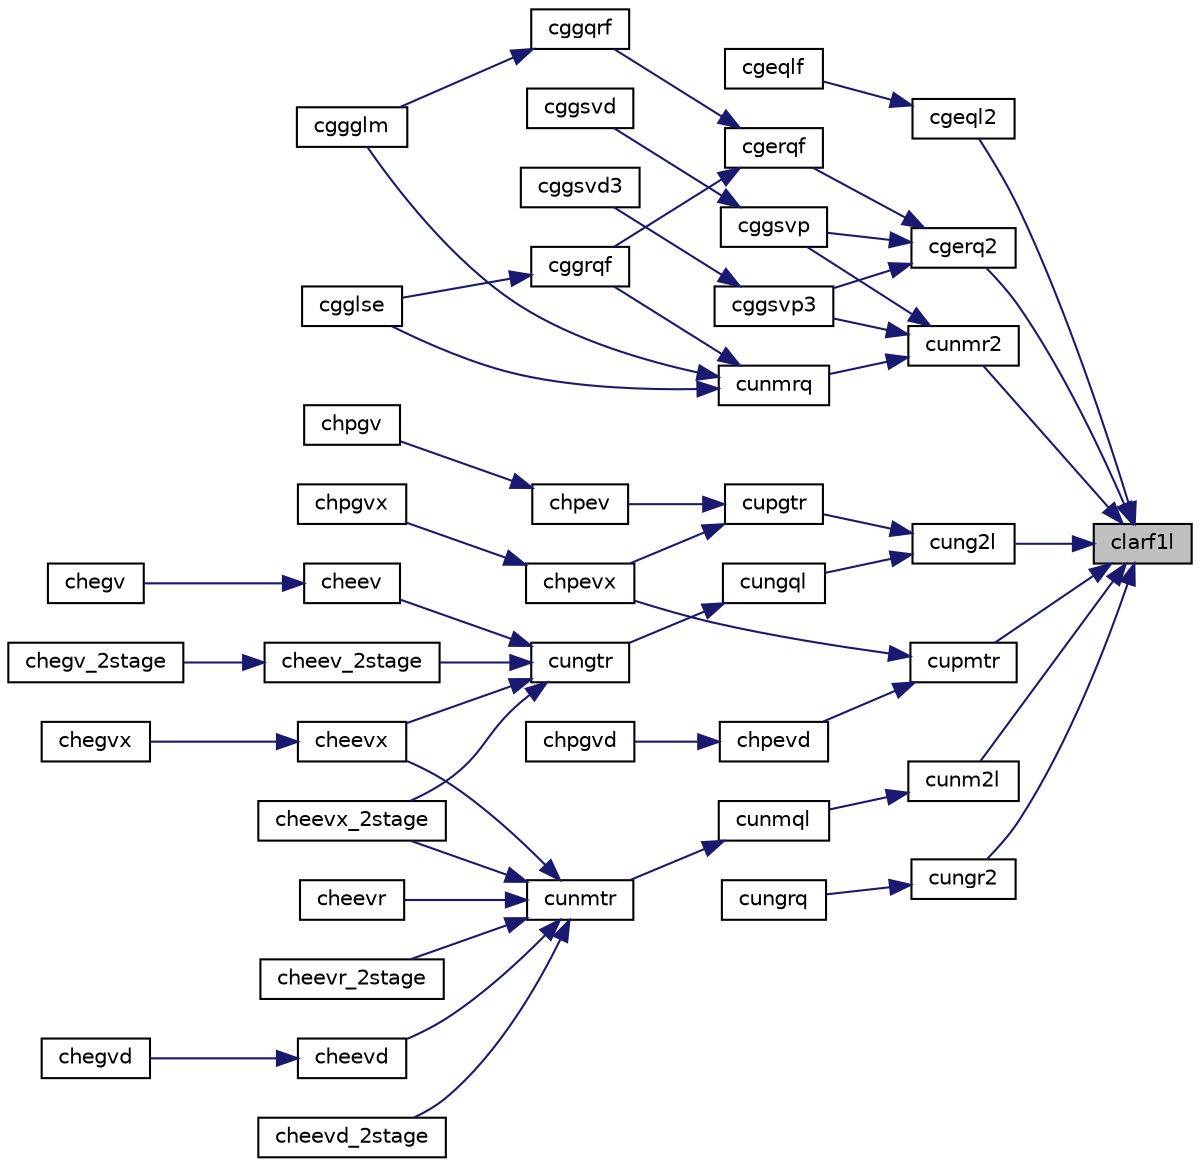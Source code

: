 digraph "clarf1l"
{
 // LATEX_PDF_SIZE
  edge [fontname="Helvetica",fontsize="10",labelfontname="Helvetica",labelfontsize="10"];
  node [fontname="Helvetica",fontsize="10",shape=record];
  rankdir="RL";
  Node1 [label="clarf1l",height=0.2,width=0.4,color="black", fillcolor="grey75", style="filled", fontcolor="black",tooltip="CLARF1L applies an elementary reflector to a general rectangular"];
  Node1 -> Node2 [dir="back",color="midnightblue",fontsize="10",style="solid",fontname="Helvetica"];
  Node2 [label="cgeql2",height=0.2,width=0.4,color="black", fillcolor="white", style="filled",URL="$cgeql2_8f.html#a836bdb9b249392a6b4d70ba1e688b247",tooltip="CGEQL2 computes the QL factorization of a general rectangular matrix using an unblocked algorithm."];
  Node2 -> Node3 [dir="back",color="midnightblue",fontsize="10",style="solid",fontname="Helvetica"];
  Node3 [label="cgeqlf",height=0.2,width=0.4,color="black", fillcolor="white", style="filled",URL="$cgeqlf_8f.html#a085bbc018c80dcb9db6bac7f1edb0d5e",tooltip="CGEQLF"];
  Node1 -> Node4 [dir="back",color="midnightblue",fontsize="10",style="solid",fontname="Helvetica"];
  Node4 [label="cgerq2",height=0.2,width=0.4,color="black", fillcolor="white", style="filled",URL="$cgerq2_8f.html#a6e2b93235b0ed01d7ddb3fa293e9c45d",tooltip="CGERQ2 computes the RQ factorization of a general rectangular matrix using an unblocked algorithm."];
  Node4 -> Node5 [dir="back",color="midnightblue",fontsize="10",style="solid",fontname="Helvetica"];
  Node5 [label="cgerqf",height=0.2,width=0.4,color="black", fillcolor="white", style="filled",URL="$cgerqf_8f.html#a41b858b70f94d64cf34df25b287f1af8",tooltip="CGERQF"];
  Node5 -> Node6 [dir="back",color="midnightblue",fontsize="10",style="solid",fontname="Helvetica"];
  Node6 [label="cggqrf",height=0.2,width=0.4,color="black", fillcolor="white", style="filled",URL="$cggqrf_8f.html#af9a75af9f0c4997661d3f8e1bc048cbd",tooltip="CGGQRF"];
  Node6 -> Node7 [dir="back",color="midnightblue",fontsize="10",style="solid",fontname="Helvetica"];
  Node7 [label="cggglm",height=0.2,width=0.4,color="black", fillcolor="white", style="filled",URL="$cggglm_8f.html#a4be128ffc05552459683f0aade5a7937",tooltip="CGGGLM"];
  Node5 -> Node8 [dir="back",color="midnightblue",fontsize="10",style="solid",fontname="Helvetica"];
  Node8 [label="cggrqf",height=0.2,width=0.4,color="black", fillcolor="white", style="filled",URL="$cggrqf_8f.html#a36a02371bb9db8ff1beb80be6d9c41d8",tooltip="CGGRQF"];
  Node8 -> Node9 [dir="back",color="midnightblue",fontsize="10",style="solid",fontname="Helvetica"];
  Node9 [label="cgglse",height=0.2,width=0.4,color="black", fillcolor="white", style="filled",URL="$cgglse_8f.html#a28e4e4fece23da5ddc449699822e5d77",tooltip="CGGLSE solves overdetermined or underdetermined systems for OTHER matrices"];
  Node4 -> Node10 [dir="back",color="midnightblue",fontsize="10",style="solid",fontname="Helvetica"];
  Node10 [label="cggsvp",height=0.2,width=0.4,color="black", fillcolor="white", style="filled",URL="$cggsvp_8f.html#a4b549630343b55f63bdffaef2c3e18e2",tooltip="CGGSVP"];
  Node10 -> Node11 [dir="back",color="midnightblue",fontsize="10",style="solid",fontname="Helvetica"];
  Node11 [label="cggsvd",height=0.2,width=0.4,color="black", fillcolor="white", style="filled",URL="$cggsvd_8f.html#af6236f1d63e3f1e50b8a848ffae74e7b",tooltip="CGGSVD computes the singular value decomposition (SVD) for OTHER matrices"];
  Node4 -> Node12 [dir="back",color="midnightblue",fontsize="10",style="solid",fontname="Helvetica"];
  Node12 [label="cggsvp3",height=0.2,width=0.4,color="black", fillcolor="white", style="filled",URL="$cggsvp3_8f.html#a92b4f0ed1816bbcba4d325fe96af9fe3",tooltip="CGGSVP3"];
  Node12 -> Node13 [dir="back",color="midnightblue",fontsize="10",style="solid",fontname="Helvetica"];
  Node13 [label="cggsvd3",height=0.2,width=0.4,color="black", fillcolor="white", style="filled",URL="$cggsvd3_8f.html#a4a0b3645486e909b7f3d2bebec2efe3c",tooltip="CGGSVD3 computes the singular value decomposition (SVD) for OTHER matrices"];
  Node1 -> Node14 [dir="back",color="midnightblue",fontsize="10",style="solid",fontname="Helvetica"];
  Node14 [label="cung2l",height=0.2,width=0.4,color="black", fillcolor="white", style="filled",URL="$cung2l_8f.html#a939564709dd9a19edc0ea46f7e6538e4",tooltip="CUNG2L generates all or part of the unitary matrix Q from a QL factorization determined by cgeqlf (un..."];
  Node14 -> Node15 [dir="back",color="midnightblue",fontsize="10",style="solid",fontname="Helvetica"];
  Node15 [label="cungql",height=0.2,width=0.4,color="black", fillcolor="white", style="filled",URL="$cungql_8f.html#a949d176083f4178d0fb2656e77f7588f",tooltip="CUNGQL"];
  Node15 -> Node16 [dir="back",color="midnightblue",fontsize="10",style="solid",fontname="Helvetica"];
  Node16 [label="cungtr",height=0.2,width=0.4,color="black", fillcolor="white", style="filled",URL="$cungtr_8f.html#ade809826468303ab92ca55d3d2b5ab02",tooltip="CUNGTR"];
  Node16 -> Node17 [dir="back",color="midnightblue",fontsize="10",style="solid",fontname="Helvetica"];
  Node17 [label="cheev",height=0.2,width=0.4,color="black", fillcolor="white", style="filled",URL="$cheev_8f.html#a003ee37091d65ee62fd72da1035f06e2",tooltip="CHEEV computes the eigenvalues and, optionally, the left and/or right eigenvectors for HE matrices"];
  Node17 -> Node18 [dir="back",color="midnightblue",fontsize="10",style="solid",fontname="Helvetica"];
  Node18 [label="chegv",height=0.2,width=0.4,color="black", fillcolor="white", style="filled",URL="$chegv_8f.html#ab2f86fb41df5ae239798c9c3081a2d49",tooltip="CHEGV"];
  Node16 -> Node19 [dir="back",color="midnightblue",fontsize="10",style="solid",fontname="Helvetica"];
  Node19 [label="cheev_2stage",height=0.2,width=0.4,color="black", fillcolor="white", style="filled",URL="$cheev__2stage_8f.html#af52d306acb40ea108aa4b06bb0fbae43",tooltip="CHEEV_2STAGE computes the eigenvalues and, optionally, the left and/or right eigenvectors for HE matr..."];
  Node19 -> Node20 [dir="back",color="midnightblue",fontsize="10",style="solid",fontname="Helvetica"];
  Node20 [label="chegv_2stage",height=0.2,width=0.4,color="black", fillcolor="white", style="filled",URL="$chegv__2stage_8f.html#a7027121a5599a07ebab2a56100f05f32",tooltip="CHEGV_2STAGE"];
  Node16 -> Node21 [dir="back",color="midnightblue",fontsize="10",style="solid",fontname="Helvetica"];
  Node21 [label="cheevx",height=0.2,width=0.4,color="black", fillcolor="white", style="filled",URL="$cheevx_8f.html#a9f7c713a0119e777afe726e54feb6ef7",tooltip="CHEEVX computes the eigenvalues and, optionally, the left and/or right eigenvectors for HE matrices"];
  Node21 -> Node22 [dir="back",color="midnightblue",fontsize="10",style="solid",fontname="Helvetica"];
  Node22 [label="chegvx",height=0.2,width=0.4,color="black", fillcolor="white", style="filled",URL="$chegvx_8f.html#ad5f5ddf0eee1402d59fc1017de0fc291",tooltip="CHEGVX"];
  Node16 -> Node23 [dir="back",color="midnightblue",fontsize="10",style="solid",fontname="Helvetica"];
  Node23 [label="cheevx_2stage",height=0.2,width=0.4,color="black", fillcolor="white", style="filled",URL="$cheevx__2stage_8f.html#a1279b26b80d88a050ab7b88b7f578b09",tooltip="CHEEVX_2STAGE computes the eigenvalues and, optionally, the left and/or right eigenvectors for HE mat..."];
  Node14 -> Node24 [dir="back",color="midnightblue",fontsize="10",style="solid",fontname="Helvetica"];
  Node24 [label="cupgtr",height=0.2,width=0.4,color="black", fillcolor="white", style="filled",URL="$cupgtr_8f.html#a0e5701e5a7d004e2872f5e49249b5571",tooltip="CUPGTR"];
  Node24 -> Node25 [dir="back",color="midnightblue",fontsize="10",style="solid",fontname="Helvetica"];
  Node25 [label="chpev",height=0.2,width=0.4,color="black", fillcolor="white", style="filled",URL="$chpev_8f.html#a2b95e0e93b0800ce9640b9f3751b5793",tooltip="CHPEV computes the eigenvalues and, optionally, the left and/or right eigenvectors for OTHER matrices"];
  Node25 -> Node26 [dir="back",color="midnightblue",fontsize="10",style="solid",fontname="Helvetica"];
  Node26 [label="chpgv",height=0.2,width=0.4,color="black", fillcolor="white", style="filled",URL="$chpgv_8f.html#ac61afdaa5fcdc3c260b9333416b012e6",tooltip="CHPGV"];
  Node24 -> Node27 [dir="back",color="midnightblue",fontsize="10",style="solid",fontname="Helvetica"];
  Node27 [label="chpevx",height=0.2,width=0.4,color="black", fillcolor="white", style="filled",URL="$chpevx_8f.html#ae8af67b404d7c0f3cfc568c56c4e239b",tooltip="CHPEVX computes the eigenvalues and, optionally, the left and/or right eigenvectors for OTHER matrice..."];
  Node27 -> Node28 [dir="back",color="midnightblue",fontsize="10",style="solid",fontname="Helvetica"];
  Node28 [label="chpgvx",height=0.2,width=0.4,color="black", fillcolor="white", style="filled",URL="$chpgvx_8f.html#a81a69366c832454d56786374b6ad1614",tooltip="CHPGVX"];
  Node1 -> Node29 [dir="back",color="midnightblue",fontsize="10",style="solid",fontname="Helvetica"];
  Node29 [label="cungr2",height=0.2,width=0.4,color="black", fillcolor="white", style="filled",URL="$cungr2_8f.html#a2728705ec9f3452eda5381167b8d142e",tooltip="CUNGR2 generates all or part of the unitary matrix Q from an RQ factorization determined by cgerqf (u..."];
  Node29 -> Node30 [dir="back",color="midnightblue",fontsize="10",style="solid",fontname="Helvetica"];
  Node30 [label="cungrq",height=0.2,width=0.4,color="black", fillcolor="white", style="filled",URL="$cungrq_8f.html#afd97d8010c2b1ef171ef796585c500a6",tooltip="CUNGRQ"];
  Node1 -> Node31 [dir="back",color="midnightblue",fontsize="10",style="solid",fontname="Helvetica"];
  Node31 [label="cunm2l",height=0.2,width=0.4,color="black", fillcolor="white", style="filled",URL="$cunm2l_8f.html#a27cb4c11e08ed1b92d6a4974c7c389ba",tooltip="CUNM2L multiplies a general matrix by the unitary matrix from a QL factorization determined by cgeqlf..."];
  Node31 -> Node32 [dir="back",color="midnightblue",fontsize="10",style="solid",fontname="Helvetica"];
  Node32 [label="cunmql",height=0.2,width=0.4,color="black", fillcolor="white", style="filled",URL="$cunmql_8f.html#a6ac6eb7e04954239f3cb913580c06737",tooltip="CUNMQL"];
  Node32 -> Node33 [dir="back",color="midnightblue",fontsize="10",style="solid",fontname="Helvetica"];
  Node33 [label="cunmtr",height=0.2,width=0.4,color="black", fillcolor="white", style="filled",URL="$cunmtr_8f.html#a36a5a04844fe7abfa31d9b748b842174",tooltip="CUNMTR"];
  Node33 -> Node34 [dir="back",color="midnightblue",fontsize="10",style="solid",fontname="Helvetica"];
  Node34 [label="cheevd",height=0.2,width=0.4,color="black", fillcolor="white", style="filled",URL="$cheevd_8f.html#a6084b0819f9642f0db26257e8a3ebd42",tooltip="CHEEVD computes the eigenvalues and, optionally, the left and/or right eigenvectors for HE matrices"];
  Node34 -> Node35 [dir="back",color="midnightblue",fontsize="10",style="solid",fontname="Helvetica"];
  Node35 [label="chegvd",height=0.2,width=0.4,color="black", fillcolor="white", style="filled",URL="$chegvd_8f.html#a28ad734cb8f4deb96ba59c568cf3389e",tooltip="CHEGVD"];
  Node33 -> Node36 [dir="back",color="midnightblue",fontsize="10",style="solid",fontname="Helvetica"];
  Node36 [label="cheevd_2stage",height=0.2,width=0.4,color="black", fillcolor="white", style="filled",URL="$cheevd__2stage_8f.html#a7d77c89933d557e7131ebb6474e2a3c0",tooltip="CHEEVD_2STAGE computes the eigenvalues and, optionally, the left and/or right eigenvectors for HE mat..."];
  Node33 -> Node37 [dir="back",color="midnightblue",fontsize="10",style="solid",fontname="Helvetica"];
  Node37 [label="cheevr",height=0.2,width=0.4,color="black", fillcolor="white", style="filled",URL="$cheevr_8f.html#ac02f8a55f35ec7767a36b5a9f3ebb0d8",tooltip="CHEEVR computes the eigenvalues and, optionally, the left and/or right eigenvectors for HE matrices"];
  Node33 -> Node38 [dir="back",color="midnightblue",fontsize="10",style="solid",fontname="Helvetica"];
  Node38 [label="cheevr_2stage",height=0.2,width=0.4,color="black", fillcolor="white", style="filled",URL="$cheevr__2stage_8f.html#a378c442e3a5e9ef21a80e3c26c5b4050",tooltip="CHEEVR_2STAGE computes the eigenvalues and, optionally, the left and/or right eigenvectors for HE mat..."];
  Node33 -> Node21 [dir="back",color="midnightblue",fontsize="10",style="solid",fontname="Helvetica"];
  Node33 -> Node23 [dir="back",color="midnightblue",fontsize="10",style="solid",fontname="Helvetica"];
  Node1 -> Node39 [dir="back",color="midnightblue",fontsize="10",style="solid",fontname="Helvetica"];
  Node39 [label="cunmr2",height=0.2,width=0.4,color="black", fillcolor="white", style="filled",URL="$cunmr2_8f.html#a34f9435cacd7d537a524ac1161aa7f0a",tooltip="CUNMR2 multiplies a general matrix by the unitary matrix from a RQ factorization determined by cgerqf..."];
  Node39 -> Node10 [dir="back",color="midnightblue",fontsize="10",style="solid",fontname="Helvetica"];
  Node39 -> Node12 [dir="back",color="midnightblue",fontsize="10",style="solid",fontname="Helvetica"];
  Node39 -> Node40 [dir="back",color="midnightblue",fontsize="10",style="solid",fontname="Helvetica"];
  Node40 [label="cunmrq",height=0.2,width=0.4,color="black", fillcolor="white", style="filled",URL="$cunmrq_8f.html#af4691f370dcd3701c118869934e7bdaa",tooltip="CUNMRQ"];
  Node40 -> Node7 [dir="back",color="midnightblue",fontsize="10",style="solid",fontname="Helvetica"];
  Node40 -> Node9 [dir="back",color="midnightblue",fontsize="10",style="solid",fontname="Helvetica"];
  Node40 -> Node8 [dir="back",color="midnightblue",fontsize="10",style="solid",fontname="Helvetica"];
  Node1 -> Node41 [dir="back",color="midnightblue",fontsize="10",style="solid",fontname="Helvetica"];
  Node41 [label="cupmtr",height=0.2,width=0.4,color="black", fillcolor="white", style="filled",URL="$cupmtr_8f.html#aa0183b5b0a229e373e50c297b7836cf3",tooltip="CUPMTR"];
  Node41 -> Node42 [dir="back",color="midnightblue",fontsize="10",style="solid",fontname="Helvetica"];
  Node42 [label="chpevd",height=0.2,width=0.4,color="black", fillcolor="white", style="filled",URL="$chpevd_8f.html#ae9a6d7c0d0e9908ee1586104c84760dc",tooltip="CHPEVD computes the eigenvalues and, optionally, the left and/or right eigenvectors for OTHER matrice..."];
  Node42 -> Node43 [dir="back",color="midnightblue",fontsize="10",style="solid",fontname="Helvetica"];
  Node43 [label="chpgvd",height=0.2,width=0.4,color="black", fillcolor="white", style="filled",URL="$chpgvd_8f.html#a014aa918f8b897bd887b9ba67242e0d5",tooltip="CHPGVD"];
  Node41 -> Node27 [dir="back",color="midnightblue",fontsize="10",style="solid",fontname="Helvetica"];
}
